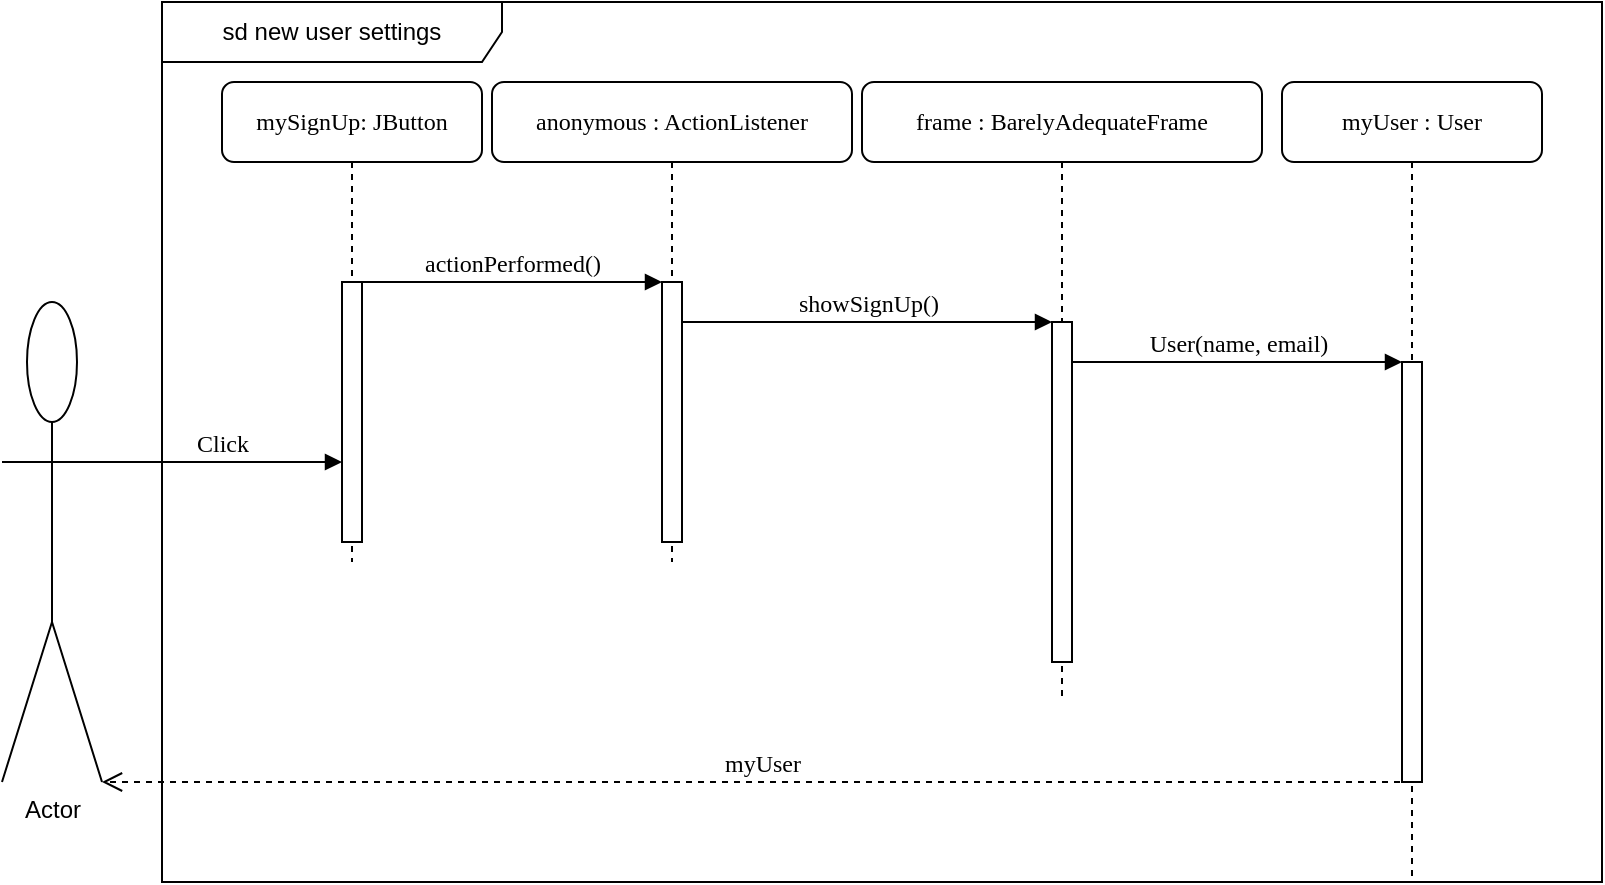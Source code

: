 <mxfile version="10.6.7" type="google"><diagram name="Page-1" id="13e1069c-82ec-6db2-03f1-153e76fe0fe0"><mxGraphModel dx="1010" dy="588" grid="1" gridSize="10" guides="1" tooltips="1" connect="1" arrows="1" fold="1" page="1" pageScale="1" pageWidth="1100" pageHeight="850" background="#ffffff" math="0" shadow="0"><root><mxCell id="0"/><mxCell id="1" parent="0"/><mxCell id="1YnPicKyZtVoQr8jU1Qu-54" value="sd new user settings" style="shape=umlFrame;whiteSpace=wrap;html=1;width=170;height=30;" parent="1" vertex="1"><mxGeometry x="120" y="40" width="720" height="440" as="geometry"/></mxCell><mxCell id="1YnPicKyZtVoQr8jU1Qu-21" value="anonymous : ActionListener" style="shape=umlLifeline;perimeter=lifelinePerimeter;whiteSpace=wrap;html=1;container=1;collapsible=0;recursiveResize=0;outlineConnect=0;rounded=1;shadow=0;comic=0;labelBackgroundColor=none;strokeColor=#000000;strokeWidth=1;fillColor=#FFFFFF;fontFamily=Verdana;fontSize=12;fontColor=#000000;align=center;" parent="1" vertex="1"><mxGeometry x="285" y="80" width="180" height="240" as="geometry"/></mxCell><mxCell id="1YnPicKyZtVoQr8jU1Qu-22" value="" style="html=1;points=[];perimeter=orthogonalPerimeter;rounded=0;shadow=0;comic=0;labelBackgroundColor=none;strokeColor=#000000;strokeWidth=1;fillColor=#FFFFFF;fontFamily=Verdana;fontSize=12;fontColor=#000000;align=center;" parent="1YnPicKyZtVoQr8jU1Qu-21" vertex="1"><mxGeometry x="85" y="100" width="10" height="130" as="geometry"/></mxCell><mxCell id="1YnPicKyZtVoQr8jU1Qu-23" value="myUser : User" style="shape=umlLifeline;perimeter=lifelinePerimeter;whiteSpace=wrap;html=1;container=1;collapsible=0;recursiveResize=0;outlineConnect=0;rounded=1;shadow=0;comic=0;labelBackgroundColor=none;strokeColor=#000000;strokeWidth=1;fillColor=#FFFFFF;fontFamily=Verdana;fontSize=12;fontColor=#000000;align=center;" parent="1" vertex="1"><mxGeometry x="680" y="80" width="130" height="400" as="geometry"/></mxCell><mxCell id="1YnPicKyZtVoQr8jU1Qu-24" value="" style="html=1;points=[];perimeter=orthogonalPerimeter;rounded=0;shadow=0;comic=0;labelBackgroundColor=none;strokeColor=#000000;strokeWidth=1;fillColor=#FFFFFF;fontFamily=Verdana;fontSize=12;fontColor=#000000;align=center;" parent="1YnPicKyZtVoQr8jU1Qu-23" vertex="1"><mxGeometry x="60" y="140" width="10" height="210" as="geometry"/></mxCell><mxCell id="1YnPicKyZtVoQr8jU1Qu-25" value="mySignUp: JButton" style="shape=umlLifeline;perimeter=lifelinePerimeter;whiteSpace=wrap;html=1;container=1;collapsible=0;recursiveResize=0;outlineConnect=0;rounded=1;shadow=0;comic=0;labelBackgroundColor=none;strokeColor=#000000;strokeWidth=1;fillColor=#FFFFFF;fontFamily=Verdana;fontSize=12;fontColor=#000000;align=center;" parent="1" vertex="1"><mxGeometry x="150" y="80" width="130" height="240" as="geometry"/></mxCell><mxCell id="1YnPicKyZtVoQr8jU1Qu-26" value="" style="html=1;points=[];perimeter=orthogonalPerimeter;rounded=0;shadow=0;comic=0;labelBackgroundColor=none;strokeColor=#000000;strokeWidth=1;fillColor=#FFFFFF;fontFamily=Verdana;fontSize=12;fontColor=#000000;align=center;" parent="1YnPicKyZtVoQr8jU1Qu-25" vertex="1"><mxGeometry x="60" y="100" width="10" height="130" as="geometry"/></mxCell><mxCell id="1YnPicKyZtVoQr8jU1Qu-28" value="actionPerformed()" style="html=1;verticalAlign=bottom;endArrow=block;entryX=0;entryY=0;labelBackgroundColor=none;fontFamily=Verdana;fontSize=12;edgeStyle=elbowEdgeStyle;elbow=vertical;" parent="1" source="1YnPicKyZtVoQr8jU1Qu-26" target="1YnPicKyZtVoQr8jU1Qu-22" edge="1"><mxGeometry relative="1" as="geometry"><mxPoint x="350" y="190" as="sourcePoint"/></mxGeometry></mxCell><mxCell id="1YnPicKyZtVoQr8jU1Qu-29" value="showSignUp()" style="html=1;verticalAlign=bottom;endArrow=block;entryX=0;entryY=0;labelBackgroundColor=none;fontFamily=Verdana;fontSize=12;edgeStyle=elbowEdgeStyle;elbow=vertical;" parent="1" source="1YnPicKyZtVoQr8jU1Qu-22" target="1YnPicKyZtVoQr8jU1Qu-37" edge="1"><mxGeometry relative="1" as="geometry"><mxPoint x="500" y="200" as="sourcePoint"/></mxGeometry></mxCell><mxCell id="1YnPicKyZtVoQr8jU1Qu-32" value="Click" style="html=1;verticalAlign=bottom;endArrow=block;entryX=0;entryY=0;labelBackgroundColor=none;fontFamily=Verdana;fontSize=12;edgeStyle=elbowEdgeStyle;elbow=vertical;" parent="1" edge="1"><mxGeometry relative="1" as="geometry"><mxPoint x="90" y="270" as="sourcePoint"/><mxPoint x="210" y="270" as="targetPoint"/></mxGeometry></mxCell><mxCell id="1YnPicKyZtVoQr8jU1Qu-33" value="Actor" style="shape=umlActor;verticalLabelPosition=bottom;labelBackgroundColor=#ffffff;verticalAlign=top;html=1;outlineConnect=0;" parent="1" vertex="1"><mxGeometry x="40" y="190" width="50" height="240" as="geometry"/></mxCell><mxCell id="1YnPicKyZtVoQr8jU1Qu-36" value="frame : BarelyAdequateFrame" style="shape=umlLifeline;perimeter=lifelinePerimeter;whiteSpace=wrap;html=1;container=1;collapsible=0;recursiveResize=0;outlineConnect=0;rounded=1;shadow=0;comic=0;labelBackgroundColor=none;strokeColor=#000000;strokeWidth=1;fillColor=#FFFFFF;fontFamily=Verdana;fontSize=12;fontColor=#000000;align=center;" parent="1" vertex="1"><mxGeometry x="470" y="80" width="200" height="310" as="geometry"/></mxCell><mxCell id="1YnPicKyZtVoQr8jU1Qu-37" value="" style="html=1;points=[];perimeter=orthogonalPerimeter;rounded=0;shadow=0;comic=0;labelBackgroundColor=none;strokeColor=#000000;strokeWidth=1;fillColor=#FFFFFF;fontFamily=Verdana;fontSize=12;fontColor=#000000;align=center;" parent="1YnPicKyZtVoQr8jU1Qu-36" vertex="1"><mxGeometry x="95" y="120" width="10" height="170" as="geometry"/></mxCell><mxCell id="1YnPicKyZtVoQr8jU1Qu-38" value="User(name, email)" style="html=1;verticalAlign=bottom;endArrow=block;labelBackgroundColor=none;fontFamily=Verdana;fontSize=12;edgeStyle=elbowEdgeStyle;elbow=vertical;" parent="1" source="1YnPicKyZtVoQr8jU1Qu-37" target="1YnPicKyZtVoQr8jU1Qu-24" edge="1"><mxGeometry relative="1" as="geometry"><mxPoint x="640" y="220" as="sourcePoint"/><Array as="points"><mxPoint x="690" y="220"/><mxPoint x="590" y="220"/></Array></mxGeometry></mxCell><mxCell id="1YnPicKyZtVoQr8jU1Qu-45" value="myUser" style="html=1;verticalAlign=bottom;endArrow=open;dashed=1;endSize=8;labelBackgroundColor=none;fontFamily=Verdana;fontSize=12;exitX=0;exitY=1;exitDx=0;exitDy=0;exitPerimeter=0;entryX=1;entryY=1;entryDx=0;entryDy=0;entryPerimeter=0;" parent="1" target="1YnPicKyZtVoQr8jU1Qu-33" edge="1"><mxGeometry x="-0.008" relative="1" as="geometry"><mxPoint x="560" y="430" as="targetPoint"/><mxPoint x="745" y="430" as="sourcePoint"/><mxPoint as="offset"/></mxGeometry></mxCell></root></mxGraphModel></diagram></mxfile>
